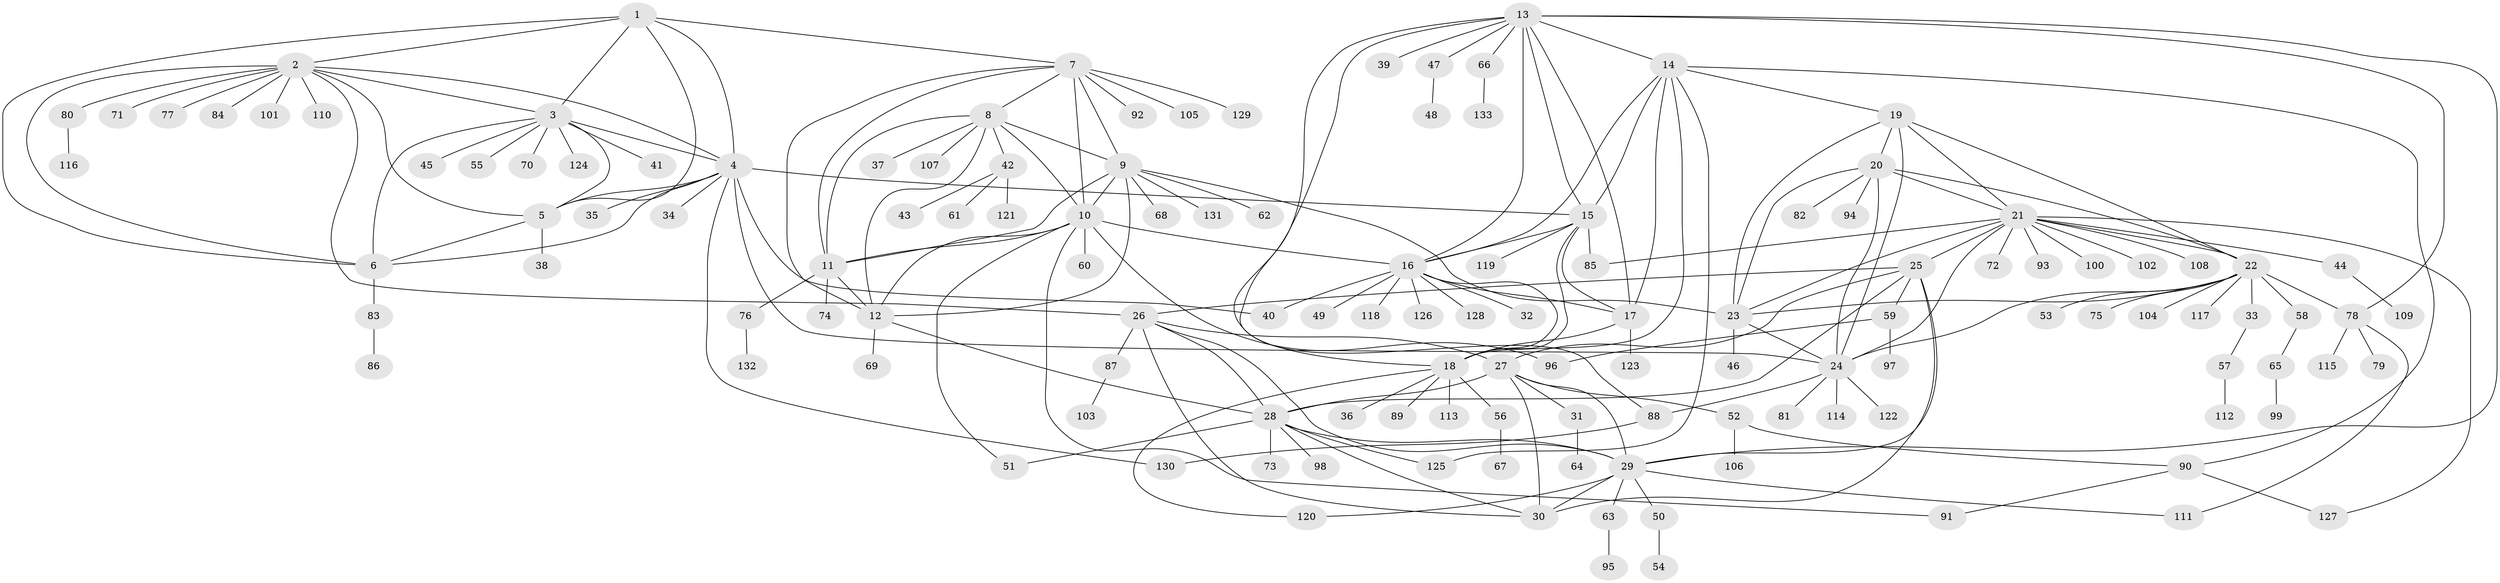 // Generated by graph-tools (version 1.1) at 2025/11/02/27/25 16:11:32]
// undirected, 133 vertices, 201 edges
graph export_dot {
graph [start="1"]
  node [color=gray90,style=filled];
  1;
  2;
  3;
  4;
  5;
  6;
  7;
  8;
  9;
  10;
  11;
  12;
  13;
  14;
  15;
  16;
  17;
  18;
  19;
  20;
  21;
  22;
  23;
  24;
  25;
  26;
  27;
  28;
  29;
  30;
  31;
  32;
  33;
  34;
  35;
  36;
  37;
  38;
  39;
  40;
  41;
  42;
  43;
  44;
  45;
  46;
  47;
  48;
  49;
  50;
  51;
  52;
  53;
  54;
  55;
  56;
  57;
  58;
  59;
  60;
  61;
  62;
  63;
  64;
  65;
  66;
  67;
  68;
  69;
  70;
  71;
  72;
  73;
  74;
  75;
  76;
  77;
  78;
  79;
  80;
  81;
  82;
  83;
  84;
  85;
  86;
  87;
  88;
  89;
  90;
  91;
  92;
  93;
  94;
  95;
  96;
  97;
  98;
  99;
  100;
  101;
  102;
  103;
  104;
  105;
  106;
  107;
  108;
  109;
  110;
  111;
  112;
  113;
  114;
  115;
  116;
  117;
  118;
  119;
  120;
  121;
  122;
  123;
  124;
  125;
  126;
  127;
  128;
  129;
  130;
  131;
  132;
  133;
  1 -- 2;
  1 -- 3;
  1 -- 4;
  1 -- 5;
  1 -- 6;
  1 -- 7;
  2 -- 3;
  2 -- 4;
  2 -- 5;
  2 -- 6;
  2 -- 26;
  2 -- 71;
  2 -- 77;
  2 -- 80;
  2 -- 84;
  2 -- 101;
  2 -- 110;
  3 -- 4;
  3 -- 5;
  3 -- 6;
  3 -- 41;
  3 -- 45;
  3 -- 55;
  3 -- 70;
  3 -- 124;
  4 -- 5;
  4 -- 6;
  4 -- 15;
  4 -- 24;
  4 -- 34;
  4 -- 35;
  4 -- 40;
  4 -- 130;
  5 -- 6;
  5 -- 38;
  6 -- 83;
  7 -- 8;
  7 -- 9;
  7 -- 10;
  7 -- 11;
  7 -- 12;
  7 -- 92;
  7 -- 105;
  7 -- 129;
  8 -- 9;
  8 -- 10;
  8 -- 11;
  8 -- 12;
  8 -- 37;
  8 -- 42;
  8 -- 107;
  9 -- 10;
  9 -- 11;
  9 -- 12;
  9 -- 23;
  9 -- 62;
  9 -- 68;
  9 -- 131;
  10 -- 11;
  10 -- 12;
  10 -- 16;
  10 -- 51;
  10 -- 60;
  10 -- 91;
  10 -- 96;
  11 -- 12;
  11 -- 74;
  11 -- 76;
  12 -- 28;
  12 -- 69;
  13 -- 14;
  13 -- 15;
  13 -- 16;
  13 -- 17;
  13 -- 18;
  13 -- 29;
  13 -- 39;
  13 -- 47;
  13 -- 66;
  13 -- 78;
  13 -- 88;
  14 -- 15;
  14 -- 16;
  14 -- 17;
  14 -- 18;
  14 -- 19;
  14 -- 90;
  14 -- 125;
  15 -- 16;
  15 -- 17;
  15 -- 18;
  15 -- 85;
  15 -- 119;
  16 -- 17;
  16 -- 18;
  16 -- 32;
  16 -- 40;
  16 -- 49;
  16 -- 118;
  16 -- 126;
  16 -- 128;
  17 -- 18;
  17 -- 123;
  18 -- 36;
  18 -- 56;
  18 -- 89;
  18 -- 113;
  18 -- 120;
  19 -- 20;
  19 -- 21;
  19 -- 22;
  19 -- 23;
  19 -- 24;
  20 -- 21;
  20 -- 22;
  20 -- 23;
  20 -- 24;
  20 -- 82;
  20 -- 94;
  21 -- 22;
  21 -- 23;
  21 -- 24;
  21 -- 25;
  21 -- 44;
  21 -- 72;
  21 -- 85;
  21 -- 93;
  21 -- 100;
  21 -- 102;
  21 -- 108;
  21 -- 127;
  22 -- 23;
  22 -- 24;
  22 -- 33;
  22 -- 53;
  22 -- 58;
  22 -- 75;
  22 -- 78;
  22 -- 104;
  22 -- 117;
  23 -- 24;
  23 -- 46;
  24 -- 81;
  24 -- 88;
  24 -- 114;
  24 -- 122;
  25 -- 26;
  25 -- 27;
  25 -- 28;
  25 -- 29;
  25 -- 30;
  25 -- 59;
  26 -- 27;
  26 -- 28;
  26 -- 29;
  26 -- 30;
  26 -- 87;
  27 -- 28;
  27 -- 29;
  27 -- 30;
  27 -- 31;
  27 -- 52;
  28 -- 29;
  28 -- 30;
  28 -- 51;
  28 -- 73;
  28 -- 98;
  28 -- 125;
  29 -- 30;
  29 -- 50;
  29 -- 63;
  29 -- 111;
  29 -- 120;
  31 -- 64;
  33 -- 57;
  42 -- 43;
  42 -- 61;
  42 -- 121;
  44 -- 109;
  47 -- 48;
  50 -- 54;
  52 -- 90;
  52 -- 106;
  56 -- 67;
  57 -- 112;
  58 -- 65;
  59 -- 96;
  59 -- 97;
  63 -- 95;
  65 -- 99;
  66 -- 133;
  76 -- 132;
  78 -- 79;
  78 -- 111;
  78 -- 115;
  80 -- 116;
  83 -- 86;
  87 -- 103;
  88 -- 130;
  90 -- 91;
  90 -- 127;
}
